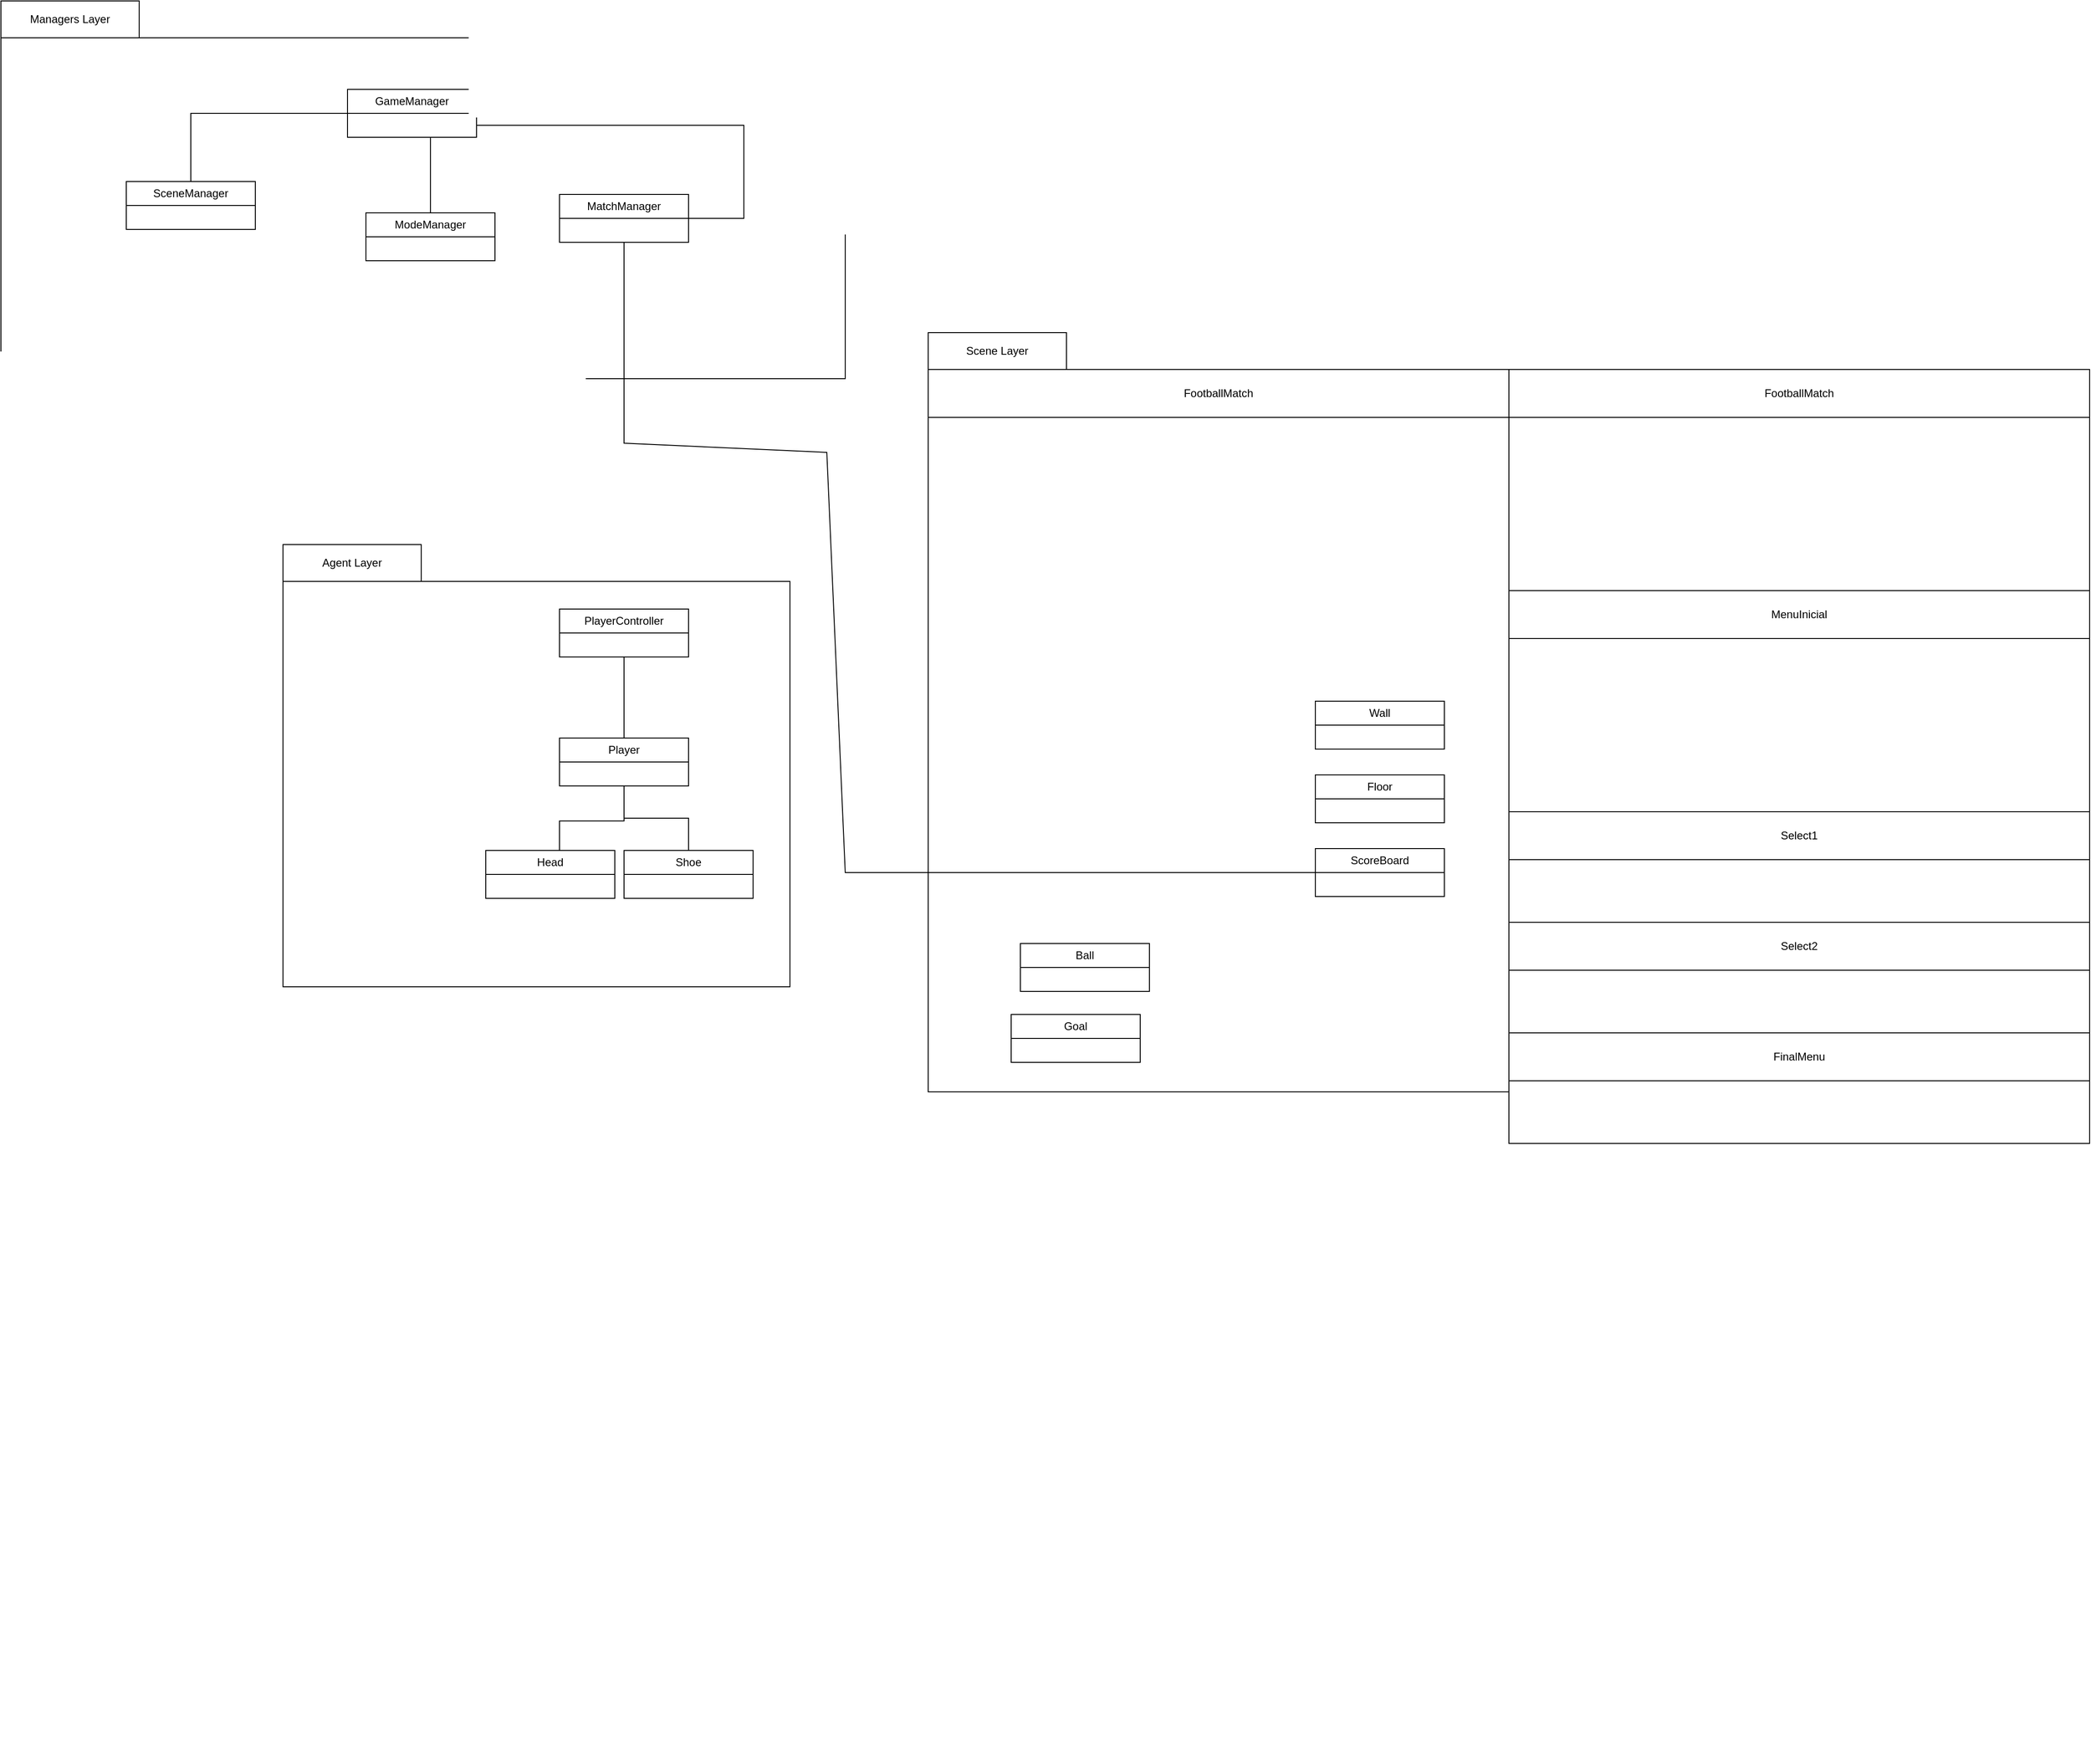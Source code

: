 <mxfile version="24.8.4">
  <diagram name="Página-1" id="SKRLu6_MuARgDEXjkevO">
    <mxGraphModel dx="5127" dy="2909" grid="1" gridSize="10" guides="1" tooltips="1" connect="1" arrows="1" fold="1" page="1" pageScale="1" pageWidth="827" pageHeight="1169" math="0" shadow="0">
      <root>
        <mxCell id="0" />
        <mxCell id="1" parent="0" />
        <mxCell id="TCKFNK1VzcnC_DEqVwrI-56" value="" style="rounded=0;whiteSpace=wrap;html=1;fillColor=none;" parent="1" vertex="1">
          <mxGeometry x="-346" y="-450" width="916" height="370" as="geometry" />
        </mxCell>
        <mxCell id="TCKFNK1VzcnC_DEqVwrI-37" value="" style="rounded=0;whiteSpace=wrap;html=1;fillColor=none;" parent="1" vertex="1">
          <mxGeometry x="-40" y="140" width="550" height="440" as="geometry" />
        </mxCell>
        <mxCell id="TCKFNK1VzcnC_DEqVwrI-23" style="edgeStyle=orthogonalEdgeStyle;rounded=0;orthogonalLoop=1;jettySize=auto;html=1;entryX=0.5;entryY=1;entryDx=0;entryDy=0;endArrow=none;endFill=0;" parent="1" source="rzBa53KAy4_Ree1vub73-3" target="TCKFNK1VzcnC_DEqVwrI-22" edge="1">
          <mxGeometry relative="1" as="geometry">
            <mxPoint x="330" y="410" as="sourcePoint" />
          </mxGeometry>
        </mxCell>
        <mxCell id="TCKFNK1VzcnC_DEqVwrI-8" value="FootballMatch" style="swimlane;fontStyle=0;childLayout=stackLayout;horizontal=1;startSize=52;fillColor=none;horizontalStack=0;resizeParent=1;resizeParentMax=0;resizeLast=0;collapsible=1;marginBottom=0;whiteSpace=wrap;html=1;" parent="1" vertex="1">
          <mxGeometry x="660" y="-90" width="630" height="784" as="geometry" />
        </mxCell>
        <mxCell id="wIdlH4sXU4vHMds8f0Tk-2" style="edgeStyle=orthogonalEdgeStyle;rounded=0;orthogonalLoop=1;jettySize=auto;html=1;exitX=0.5;exitY=1;exitDx=0;exitDy=0;" parent="TCKFNK1VzcnC_DEqVwrI-8" edge="1">
          <mxGeometry relative="1" as="geometry">
            <mxPoint x="160" y="784" as="sourcePoint" />
            <mxPoint x="160" y="784" as="targetPoint" />
          </mxGeometry>
        </mxCell>
        <mxCell id="TCKFNK1VzcnC_DEqVwrI-30" style="edgeStyle=orthogonalEdgeStyle;rounded=0;orthogonalLoop=1;jettySize=auto;html=1;entryX=0.5;entryY=1;entryDx=0;entryDy=0;endArrow=none;endFill=0;" parent="1" source="TCKFNK1VzcnC_DEqVwrI-22" target="TCKFNK1VzcnC_DEqVwrI-27" edge="1">
          <mxGeometry relative="1" as="geometry" />
        </mxCell>
        <mxCell id="TCKFNK1VzcnC_DEqVwrI-22" value="Player" style="swimlane;fontStyle=0;childLayout=stackLayout;horizontal=1;startSize=26;fillColor=none;horizontalStack=0;resizeParent=1;resizeParentMax=0;resizeLast=0;collapsible=1;marginBottom=0;whiteSpace=wrap;html=1;" parent="1" vertex="1">
          <mxGeometry x="260" y="310" width="140" height="52" as="geometry" />
        </mxCell>
        <mxCell id="TCKFNK1VzcnC_DEqVwrI-27" value="PlayerController" style="swimlane;fontStyle=0;childLayout=stackLayout;horizontal=1;startSize=26;fillColor=none;horizontalStack=0;resizeParent=1;resizeParentMax=0;resizeLast=0;collapsible=1;marginBottom=0;whiteSpace=wrap;html=1;" parent="1" vertex="1">
          <mxGeometry x="260" y="170" width="140" height="52" as="geometry" />
        </mxCell>
        <mxCell id="TCKFNK1VzcnC_DEqVwrI-38" value="Agent Layer" style="html=1;whiteSpace=wrap;" parent="1" vertex="1">
          <mxGeometry x="-40" y="100" width="150" height="40" as="geometry" />
        </mxCell>
        <mxCell id="TCKFNK1VzcnC_DEqVwrI-41" value="Scene Layer" style="html=1;whiteSpace=wrap;" parent="1" vertex="1">
          <mxGeometry x="660" y="-130" width="150" height="40" as="geometry" />
        </mxCell>
        <mxCell id="TCKFNK1VzcnC_DEqVwrI-53" style="edgeStyle=orthogonalEdgeStyle;rounded=0;orthogonalLoop=1;jettySize=auto;html=1;endArrow=none;endFill=0;entryX=0;entryY=0.5;entryDx=0;entryDy=0;exitX=0.5;exitY=0;exitDx=0;exitDy=0;" parent="1" source="TCKFNK1VzcnC_DEqVwrI-48" edge="1" target="TCKFNK1VzcnC_DEqVwrI-51">
          <mxGeometry relative="1" as="geometry">
            <mxPoint x="-30" y="-400.0" as="targetPoint" />
            <mxPoint x="-130" y="-313" as="sourcePoint" />
            <Array as="points">
              <mxPoint x="-140" y="-368" />
            </Array>
          </mxGeometry>
        </mxCell>
        <mxCell id="TCKFNK1VzcnC_DEqVwrI-48" value="SceneManager" style="swimlane;fontStyle=0;childLayout=stackLayout;horizontal=1;startSize=26;fillColor=none;horizontalStack=0;resizeParent=1;resizeParentMax=0;resizeLast=0;collapsible=1;marginBottom=0;whiteSpace=wrap;html=1;" parent="1" vertex="1">
          <mxGeometry x="-210" y="-294" width="140" height="52" as="geometry" />
        </mxCell>
        <mxCell id="TCKFNK1VzcnC_DEqVwrI-54" style="edgeStyle=orthogonalEdgeStyle;rounded=0;orthogonalLoop=1;jettySize=auto;html=1;endArrow=none;endFill=0;entryX=0.5;entryY=1;entryDx=0;entryDy=0;exitX=0.5;exitY=0;exitDx=0;exitDy=0;" parent="1" source="TCKFNK1VzcnC_DEqVwrI-49" edge="1" target="TCKFNK1VzcnC_DEqVwrI-51">
          <mxGeometry relative="1" as="geometry">
            <mxPoint x="120" y="-344" as="targetPoint" />
            <Array as="points">
              <mxPoint x="120" y="-260" />
              <mxPoint x="120" y="-342" />
            </Array>
          </mxGeometry>
        </mxCell>
        <mxCell id="TCKFNK1VzcnC_DEqVwrI-49" value="ModeManager" style="swimlane;fontStyle=0;childLayout=stackLayout;horizontal=1;startSize=26;fillColor=none;horizontalStack=0;resizeParent=1;resizeParentMax=0;resizeLast=0;collapsible=1;marginBottom=0;whiteSpace=wrap;html=1;" parent="1" vertex="1">
          <mxGeometry x="50" y="-260" width="140" height="52" as="geometry" />
        </mxCell>
        <mxCell id="TCKFNK1VzcnC_DEqVwrI-55" style="edgeStyle=orthogonalEdgeStyle;rounded=0;orthogonalLoop=1;jettySize=auto;html=1;entryX=1;entryY=0.75;entryDx=0;entryDy=0;endArrow=none;endFill=0;" parent="1" source="TCKFNK1VzcnC_DEqVwrI-50" target="TCKFNK1VzcnC_DEqVwrI-51" edge="1">
          <mxGeometry relative="1" as="geometry">
            <Array as="points">
              <mxPoint x="460" y="-355" />
            </Array>
          </mxGeometry>
        </mxCell>
        <mxCell id="TCKFNK1VzcnC_DEqVwrI-50" value="MatchManager" style="swimlane;fontStyle=0;childLayout=stackLayout;horizontal=1;startSize=26;fillColor=none;horizontalStack=0;resizeParent=1;resizeParentMax=0;resizeLast=0;collapsible=1;marginBottom=0;whiteSpace=wrap;html=1;" parent="1" vertex="1">
          <mxGeometry x="260" y="-280" width="140" height="52" as="geometry" />
        </mxCell>
        <mxCell id="TCKFNK1VzcnC_DEqVwrI-51" value="GameManager" style="swimlane;fontStyle=0;childLayout=stackLayout;horizontal=1;startSize=26;fillColor=none;horizontalStack=0;resizeParent=1;resizeParentMax=0;resizeLast=0;collapsible=1;marginBottom=0;whiteSpace=wrap;html=1;" parent="1" vertex="1">
          <mxGeometry x="30" y="-394" width="140" height="52" as="geometry" />
        </mxCell>
        <mxCell id="TCKFNK1VzcnC_DEqVwrI-57" value="Managers Layer" style="html=1;whiteSpace=wrap;" parent="1" vertex="1">
          <mxGeometry x="-346" y="-490" width="150" height="40" as="geometry" />
        </mxCell>
        <mxCell id="wIdlH4sXU4vHMds8f0Tk-6" value="Ball" style="swimlane;fontStyle=0;childLayout=stackLayout;horizontal=1;startSize=26;fillColor=none;horizontalStack=0;resizeParent=1;resizeParentMax=0;resizeLast=0;collapsible=1;marginBottom=0;whiteSpace=wrap;html=1;" parent="1" vertex="1">
          <mxGeometry x="760" y="533" width="140" height="52" as="geometry" />
        </mxCell>
        <mxCell id="wIdlH4sXU4vHMds8f0Tk-7" value="Goal" style="swimlane;fontStyle=0;childLayout=stackLayout;horizontal=1;startSize=26;fillColor=none;horizontalStack=0;resizeParent=1;resizeParentMax=0;resizeLast=0;collapsible=1;marginBottom=0;whiteSpace=wrap;html=1;" parent="1" vertex="1">
          <mxGeometry x="750" y="610" width="140" height="52" as="geometry" />
        </mxCell>
        <mxCell id="rzBa53KAy4_Ree1vub73-1" value="Head" style="swimlane;fontStyle=0;childLayout=stackLayout;horizontal=1;startSize=26;fillColor=none;horizontalStack=0;resizeParent=1;resizeParentMax=0;resizeLast=0;collapsible=1;marginBottom=0;whiteSpace=wrap;html=1;" vertex="1" parent="1">
          <mxGeometry x="180" y="432" width="140" height="52" as="geometry" />
        </mxCell>
        <mxCell id="rzBa53KAy4_Ree1vub73-2" value="" style="endArrow=none;html=1;rounded=0;entryX=0.5;entryY=1;entryDx=0;entryDy=0;" edge="1" parent="1" target="TCKFNK1VzcnC_DEqVwrI-22">
          <mxGeometry width="50" height="50" relative="1" as="geometry">
            <mxPoint x="260" y="432" as="sourcePoint" />
            <mxPoint x="310" y="392" as="targetPoint" />
            <Array as="points">
              <mxPoint x="260" y="400" />
              <mxPoint x="330" y="400" />
            </Array>
          </mxGeometry>
        </mxCell>
        <mxCell id="rzBa53KAy4_Ree1vub73-3" value="Shoe" style="swimlane;fontStyle=0;childLayout=stackLayout;horizontal=1;startSize=26;fillColor=none;horizontalStack=0;resizeParent=1;resizeParentMax=0;resizeLast=0;collapsible=1;marginBottom=0;whiteSpace=wrap;html=1;" vertex="1" parent="1">
          <mxGeometry x="330" y="432" width="140" height="52" as="geometry" />
        </mxCell>
        <mxCell id="rzBa53KAy4_Ree1vub73-9" value="Wall" style="swimlane;fontStyle=0;childLayout=stackLayout;horizontal=1;startSize=26;fillColor=none;horizontalStack=0;resizeParent=1;resizeParentMax=0;resizeLast=0;collapsible=1;marginBottom=0;whiteSpace=wrap;html=1;" vertex="1" parent="1">
          <mxGeometry x="1080" y="270" width="140" height="52" as="geometry" />
        </mxCell>
        <mxCell id="rzBa53KAy4_Ree1vub73-10" value="Floor" style="swimlane;fontStyle=0;childLayout=stackLayout;horizontal=1;startSize=26;fillColor=none;horizontalStack=0;resizeParent=1;resizeParentMax=0;resizeLast=0;collapsible=1;marginBottom=0;whiteSpace=wrap;html=1;" vertex="1" parent="1">
          <mxGeometry x="1080" y="350" width="140" height="52" as="geometry" />
        </mxCell>
        <mxCell id="rzBa53KAy4_Ree1vub73-11" value="ScoreBoard" style="swimlane;fontStyle=0;childLayout=stackLayout;horizontal=1;startSize=26;fillColor=none;horizontalStack=0;resizeParent=1;resizeParentMax=0;resizeLast=0;collapsible=1;marginBottom=0;whiteSpace=wrap;html=1;" vertex="1" parent="1">
          <mxGeometry x="1080" y="430" width="140" height="52" as="geometry" />
        </mxCell>
        <mxCell id="rzBa53KAy4_Ree1vub73-12" value="" style="endArrow=none;html=1;rounded=0;entryX=0.5;entryY=1;entryDx=0;entryDy=0;exitX=0;exitY=0.5;exitDx=0;exitDy=0;" edge="1" parent="1" source="rzBa53KAy4_Ree1vub73-11" target="TCKFNK1VzcnC_DEqVwrI-50">
          <mxGeometry width="50" height="50" relative="1" as="geometry">
            <mxPoint x="640" y="250" as="sourcePoint" />
            <mxPoint x="690" y="200" as="targetPoint" />
            <Array as="points">
              <mxPoint x="570" y="456" />
              <mxPoint x="550" />
              <mxPoint x="330" y="-10" />
            </Array>
          </mxGeometry>
        </mxCell>
        <mxCell id="rzBa53KAy4_Ree1vub73-13" value="FootballMatch" style="swimlane;fontStyle=0;childLayout=stackLayout;horizontal=1;startSize=52;fillColor=none;horizontalStack=0;resizeParent=1;resizeParentMax=0;resizeLast=0;collapsible=1;marginBottom=0;whiteSpace=wrap;html=1;" vertex="1" parent="1">
          <mxGeometry x="1290" y="-90" width="630" height="240" as="geometry" />
        </mxCell>
        <mxCell id="rzBa53KAy4_Ree1vub73-14" style="edgeStyle=orthogonalEdgeStyle;rounded=0;orthogonalLoop=1;jettySize=auto;html=1;exitX=0.5;exitY=1;exitDx=0;exitDy=0;" edge="1" parent="rzBa53KAy4_Ree1vub73-13">
          <mxGeometry relative="1" as="geometry">
            <mxPoint x="160" y="784" as="sourcePoint" />
            <mxPoint x="160" y="784" as="targetPoint" />
          </mxGeometry>
        </mxCell>
        <mxCell id="rzBa53KAy4_Ree1vub73-15" value="MenuInicial" style="swimlane;fontStyle=0;childLayout=stackLayout;horizontal=1;startSize=52;fillColor=none;horizontalStack=0;resizeParent=1;resizeParentMax=0;resizeLast=0;collapsible=1;marginBottom=0;whiteSpace=wrap;html=1;" vertex="1" parent="1">
          <mxGeometry x="1290" y="150" width="630" height="240" as="geometry" />
        </mxCell>
        <mxCell id="rzBa53KAy4_Ree1vub73-16" style="edgeStyle=orthogonalEdgeStyle;rounded=0;orthogonalLoop=1;jettySize=auto;html=1;exitX=0.5;exitY=1;exitDx=0;exitDy=0;" edge="1" parent="rzBa53KAy4_Ree1vub73-15">
          <mxGeometry relative="1" as="geometry">
            <mxPoint x="160" y="784" as="sourcePoint" />
            <mxPoint x="160" y="784" as="targetPoint" />
          </mxGeometry>
        </mxCell>
        <mxCell id="rzBa53KAy4_Ree1vub73-17" value="Select1" style="swimlane;fontStyle=0;childLayout=stackLayout;horizontal=1;startSize=52;fillColor=none;horizontalStack=0;resizeParent=1;resizeParentMax=0;resizeLast=0;collapsible=1;marginBottom=0;whiteSpace=wrap;html=1;" vertex="1" parent="1">
          <mxGeometry x="1290" y="390" width="630" height="120" as="geometry" />
        </mxCell>
        <mxCell id="rzBa53KAy4_Ree1vub73-18" style="edgeStyle=orthogonalEdgeStyle;rounded=0;orthogonalLoop=1;jettySize=auto;html=1;exitX=0.5;exitY=1;exitDx=0;exitDy=0;" edge="1" parent="rzBa53KAy4_Ree1vub73-17">
          <mxGeometry relative="1" as="geometry">
            <mxPoint x="160" y="784" as="sourcePoint" />
            <mxPoint x="160" y="784" as="targetPoint" />
          </mxGeometry>
        </mxCell>
        <mxCell id="rzBa53KAy4_Ree1vub73-19" value="Select2" style="swimlane;fontStyle=0;childLayout=stackLayout;horizontal=1;startSize=52;fillColor=none;horizontalStack=0;resizeParent=1;resizeParentMax=0;resizeLast=0;collapsible=1;marginBottom=0;whiteSpace=wrap;html=1;" vertex="1" parent="1">
          <mxGeometry x="1290" y="510" width="630" height="120" as="geometry" />
        </mxCell>
        <mxCell id="rzBa53KAy4_Ree1vub73-20" style="edgeStyle=orthogonalEdgeStyle;rounded=0;orthogonalLoop=1;jettySize=auto;html=1;exitX=0.5;exitY=1;exitDx=0;exitDy=0;" edge="1" parent="rzBa53KAy4_Ree1vub73-19">
          <mxGeometry relative="1" as="geometry">
            <mxPoint x="160" y="784" as="sourcePoint" />
            <mxPoint x="160" y="784" as="targetPoint" />
          </mxGeometry>
        </mxCell>
        <mxCell id="rzBa53KAy4_Ree1vub73-21" value="FinalMenu" style="swimlane;fontStyle=0;childLayout=stackLayout;horizontal=1;startSize=52;fillColor=none;horizontalStack=0;resizeParent=1;resizeParentMax=0;resizeLast=0;collapsible=1;marginBottom=0;whiteSpace=wrap;html=1;" vertex="1" parent="1">
          <mxGeometry x="1290" y="630" width="630" height="120" as="geometry" />
        </mxCell>
        <mxCell id="rzBa53KAy4_Ree1vub73-22" style="edgeStyle=orthogonalEdgeStyle;rounded=0;orthogonalLoop=1;jettySize=auto;html=1;exitX=0.5;exitY=1;exitDx=0;exitDy=0;" edge="1" parent="rzBa53KAy4_Ree1vub73-21">
          <mxGeometry relative="1" as="geometry">
            <mxPoint x="160" y="784" as="sourcePoint" />
            <mxPoint x="160" y="784" as="targetPoint" />
          </mxGeometry>
        </mxCell>
      </root>
    </mxGraphModel>
  </diagram>
</mxfile>
